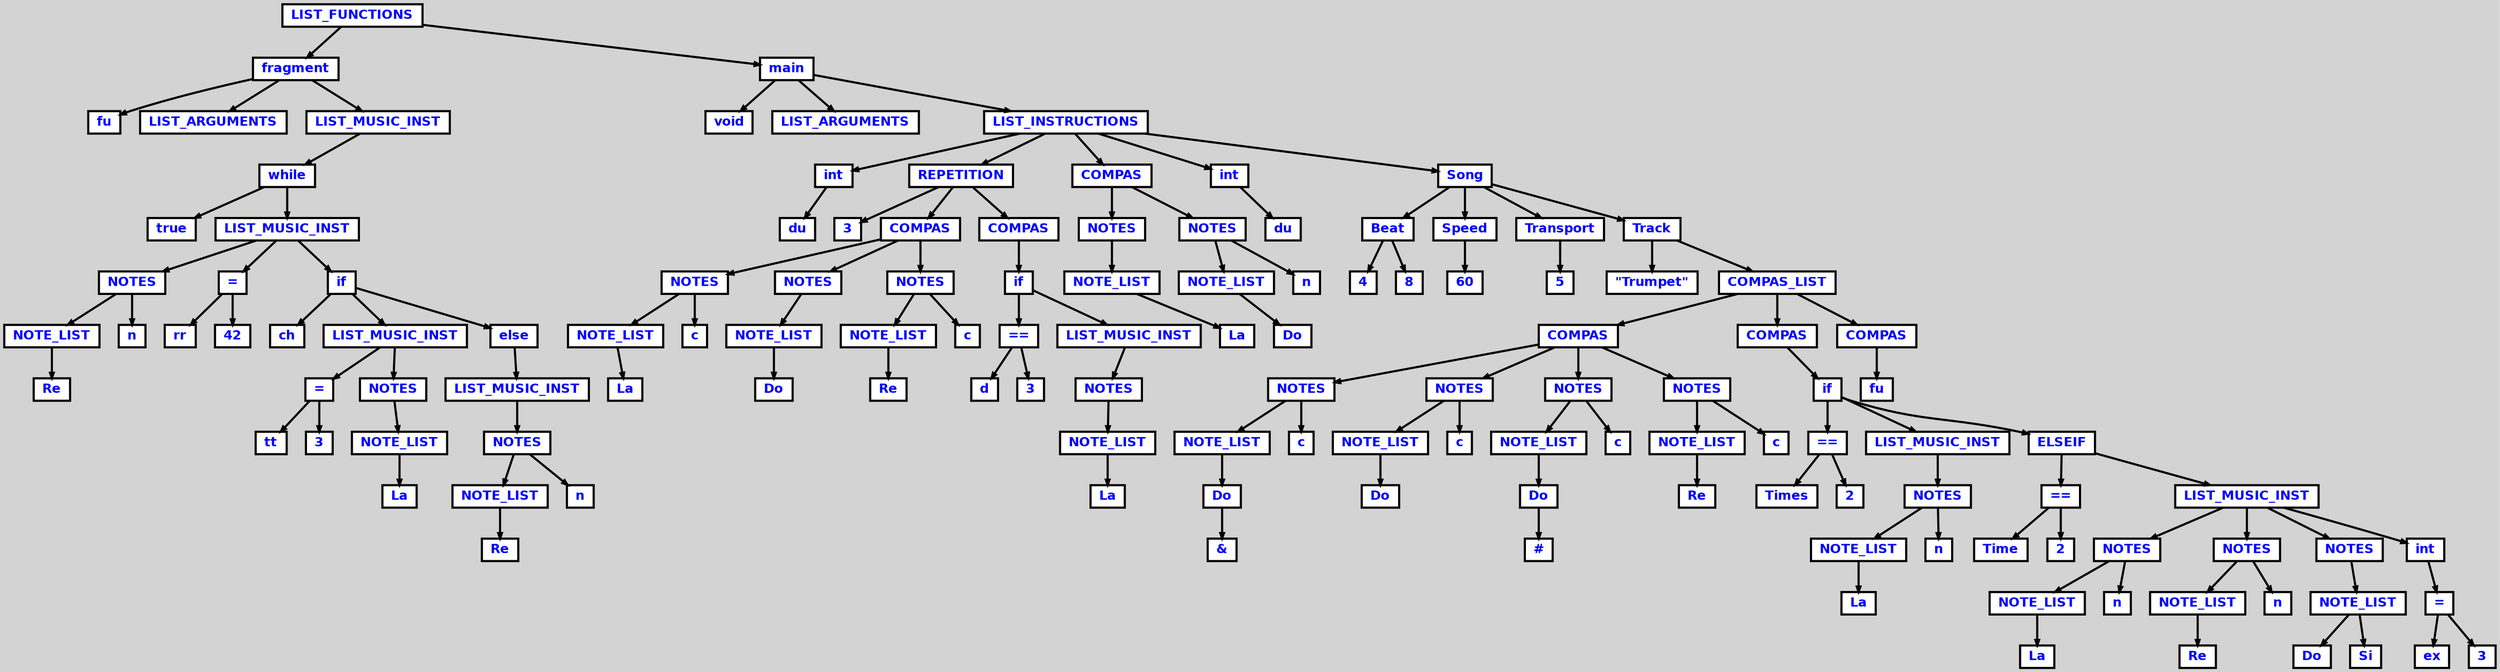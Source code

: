 digraph {

	ordering=out;
	ranksep=.4;
	bgcolor="lightgrey"; node [shape=box, fixedsize=false, fontsize=12, fontname="Helvetica-bold", fontcolor="blue"
		width=.25, height=.25, color="black", fillcolor="white", style="filled, solid, bold"];
	edge [arrowsize=.5, color="black", style="bold"]

  n0 [label="LIST_FUNCTIONS"];
  n1 [label="fragment"];
  n1 [label="fragment"];
  n2 [label="fu"];
  n3 [label="LIST_ARGUMENTS"];
  n4 [label="LIST_MUSIC_INST"];
  n4 [label="LIST_MUSIC_INST"];
  n5 [label="while"];
  n5 [label="while"];
  n6 [label="true"];
  n7 [label="LIST_MUSIC_INST"];
  n7 [label="LIST_MUSIC_INST"];
  n8 [label="NOTES"];
  n8 [label="NOTES"];
  n9 [label="NOTE_LIST"];
  n9 [label="NOTE_LIST"];
  n10 [label="Re"];
  n11 [label="n"];
  n12 [label="="];
  n12 [label="="];
  n13 [label="rr"];
  n14 [label="42"];
  n15 [label="if"];
  n15 [label="if"];
  n16 [label="ch"];
  n17 [label="LIST_MUSIC_INST"];
  n17 [label="LIST_MUSIC_INST"];
  n18 [label="="];
  n18 [label="="];
  n19 [label="tt"];
  n20 [label="3"];
  n21 [label="NOTES"];
  n21 [label="NOTES"];
  n22 [label="NOTE_LIST"];
  n22 [label="NOTE_LIST"];
  n23 [label="La"];
  n24 [label="else"];
  n24 [label="else"];
  n25 [label="LIST_MUSIC_INST"];
  n25 [label="LIST_MUSIC_INST"];
  n26 [label="NOTES"];
  n26 [label="NOTES"];
  n27 [label="NOTE_LIST"];
  n27 [label="NOTE_LIST"];
  n28 [label="Re"];
  n29 [label="n"];
  n30 [label="main"];
  n30 [label="main"];
  n31 [label="void"];
  n32 [label="LIST_ARGUMENTS"];
  n33 [label="LIST_INSTRUCTIONS"];
  n33 [label="LIST_INSTRUCTIONS"];
  n34 [label="int"];
  n34 [label="int"];
  n35 [label="du"];
  n36 [label="REPETITION"];
  n36 [label="REPETITION"];
  n37 [label="3"];
  n38 [label="COMPAS"];
  n38 [label="COMPAS"];
  n39 [label="NOTES"];
  n39 [label="NOTES"];
  n40 [label="NOTE_LIST"];
  n40 [label="NOTE_LIST"];
  n41 [label="La"];
  n42 [label="c"];
  n43 [label="NOTES"];
  n43 [label="NOTES"];
  n44 [label="NOTE_LIST"];
  n44 [label="NOTE_LIST"];
  n45 [label="Do"];
  n46 [label="NOTES"];
  n46 [label="NOTES"];
  n47 [label="NOTE_LIST"];
  n47 [label="NOTE_LIST"];
  n48 [label="Re"];
  n49 [label="c"];
  n50 [label="COMPAS"];
  n50 [label="COMPAS"];
  n51 [label="if"];
  n51 [label="if"];
  n52 [label="=="];
  n52 [label="=="];
  n53 [label="d"];
  n54 [label="3"];
  n55 [label="LIST_MUSIC_INST"];
  n55 [label="LIST_MUSIC_INST"];
  n56 [label="NOTES"];
  n56 [label="NOTES"];
  n57 [label="NOTE_LIST"];
  n57 [label="NOTE_LIST"];
  n58 [label="La"];
  n59 [label="COMPAS"];
  n59 [label="COMPAS"];
  n60 [label="NOTES"];
  n60 [label="NOTES"];
  n61 [label="NOTE_LIST"];
  n61 [label="NOTE_LIST"];
  n62 [label="La"];
  n63 [label="NOTES"];
  n63 [label="NOTES"];
  n64 [label="NOTE_LIST"];
  n64 [label="NOTE_LIST"];
  n65 [label="Do"];
  n66 [label="n"];
  n67 [label="int"];
  n67 [label="int"];
  n68 [label="du"];
  n69 [label="Song"];
  n69 [label="Song"];
  n70 [label="Beat"];
  n70 [label="Beat"];
  n71 [label="4"];
  n72 [label="8"];
  n73 [label="Speed"];
  n73 [label="Speed"];
  n74 [label="60"];
  n75 [label="Transport"];
  n75 [label="Transport"];
  n76 [label="5"];
  n77 [label="Track"];
  n77 [label="Track"];
  n78 [label="\"Trumpet\""];
  n79 [label="COMPAS_LIST"];
  n79 [label="COMPAS_LIST"];
  n80 [label="COMPAS"];
  n80 [label="COMPAS"];
  n81 [label="NOTES"];
  n81 [label="NOTES"];
  n82 [label="NOTE_LIST"];
  n82 [label="NOTE_LIST"];
  n83 [label="Do"];
  n83 [label="Do"];
  n84 [label="&"];
  n85 [label="c"];
  n86 [label="NOTES"];
  n86 [label="NOTES"];
  n87 [label="NOTE_LIST"];
  n87 [label="NOTE_LIST"];
  n88 [label="Do"];
  n89 [label="c"];
  n90 [label="NOTES"];
  n90 [label="NOTES"];
  n91 [label="NOTE_LIST"];
  n91 [label="NOTE_LIST"];
  n92 [label="Do"];
  n92 [label="Do"];
  n93 [label="#"];
  n94 [label="c"];
  n95 [label="NOTES"];
  n95 [label="NOTES"];
  n96 [label="NOTE_LIST"];
  n96 [label="NOTE_LIST"];
  n97 [label="Re"];
  n98 [label="c"];
  n99 [label="COMPAS"];
  n99 [label="COMPAS"];
  n100 [label="if"];
  n100 [label="if"];
  n101 [label="=="];
  n101 [label="=="];
  n102 [label="Times"];
  n103 [label="2"];
  n104 [label="LIST_MUSIC_INST"];
  n104 [label="LIST_MUSIC_INST"];
  n105 [label="NOTES"];
  n105 [label="NOTES"];
  n106 [label="NOTE_LIST"];
  n106 [label="NOTE_LIST"];
  n107 [label="La"];
  n108 [label="n"];
  n109 [label="ELSEIF"];
  n109 [label="ELSEIF"];
  n110 [label="=="];
  n110 [label="=="];
  n111 [label="Time"];
  n112 [label="2"];
  n113 [label="LIST_MUSIC_INST"];
  n113 [label="LIST_MUSIC_INST"];
  n114 [label="NOTES"];
  n114 [label="NOTES"];
  n115 [label="NOTE_LIST"];
  n115 [label="NOTE_LIST"];
  n116 [label="La"];
  n117 [label="n"];
  n118 [label="NOTES"];
  n118 [label="NOTES"];
  n119 [label="NOTE_LIST"];
  n119 [label="NOTE_LIST"];
  n120 [label="Re"];
  n121 [label="n"];
  n122 [label="NOTES"];
  n122 [label="NOTES"];
  n123 [label="NOTE_LIST"];
  n123 [label="NOTE_LIST"];
  n124 [label="Do"];
  n125 [label="Si"];
  n126 [label="int"];
  n126 [label="int"];
  n127 [label="="];
  n127 [label="="];
  n128 [label="ex"];
  n129 [label="3"];
  n130 [label="COMPAS"];
  n130 [label="COMPAS"];
  n131 [label="fu"];

  n0 -> n1 // "LIST_FUNCTIONS" -> "fragment"
  n1 -> n2 // "fragment" -> "fu"
  n1 -> n3 // "fragment" -> "LIST_ARGUMENTS"
  n1 -> n4 // "fragment" -> "LIST_MUSIC_INST"
  n4 -> n5 // "LIST_MUSIC_INST" -> "while"
  n5 -> n6 // "while" -> "true"
  n5 -> n7 // "while" -> "LIST_MUSIC_INST"
  n7 -> n8 // "LIST_MUSIC_INST" -> "NOTES"
  n8 -> n9 // "NOTES" -> "NOTE_LIST"
  n9 -> n10 // "NOTE_LIST" -> "Re"
  n8 -> n11 // "NOTES" -> "n"
  n7 -> n12 // "LIST_MUSIC_INST" -> "="
  n12 -> n13 // "=" -> "rr"
  n12 -> n14 // "=" -> "42"
  n7 -> n15 // "LIST_MUSIC_INST" -> "if"
  n15 -> n16 // "if" -> "ch"
  n15 -> n17 // "if" -> "LIST_MUSIC_INST"
  n17 -> n18 // "LIST_MUSIC_INST" -> "="
  n18 -> n19 // "=" -> "tt"
  n18 -> n20 // "=" -> "3"
  n17 -> n21 // "LIST_MUSIC_INST" -> "NOTES"
  n21 -> n22 // "NOTES" -> "NOTE_LIST"
  n22 -> n23 // "NOTE_LIST" -> "La"
  n15 -> n24 // "if" -> "else"
  n24 -> n25 // "else" -> "LIST_MUSIC_INST"
  n25 -> n26 // "LIST_MUSIC_INST" -> "NOTES"
  n26 -> n27 // "NOTES" -> "NOTE_LIST"
  n27 -> n28 // "NOTE_LIST" -> "Re"
  n26 -> n29 // "NOTES" -> "n"
  n0 -> n30 // "LIST_FUNCTIONS" -> "main"
  n30 -> n31 // "main" -> "void"
  n30 -> n32 // "main" -> "LIST_ARGUMENTS"
  n30 -> n33 // "main" -> "LIST_INSTRUCTIONS"
  n33 -> n34 // "LIST_INSTRUCTIONS" -> "int"
  n34 -> n35 // "int" -> "du"
  n33 -> n36 // "LIST_INSTRUCTIONS" -> "REPETITION"
  n36 -> n37 // "REPETITION" -> "3"
  n36 -> n38 // "REPETITION" -> "COMPAS"
  n38 -> n39 // "COMPAS" -> "NOTES"
  n39 -> n40 // "NOTES" -> "NOTE_LIST"
  n40 -> n41 // "NOTE_LIST" -> "La"
  n39 -> n42 // "NOTES" -> "c"
  n38 -> n43 // "COMPAS" -> "NOTES"
  n43 -> n44 // "NOTES" -> "NOTE_LIST"
  n44 -> n45 // "NOTE_LIST" -> "Do"
  n38 -> n46 // "COMPAS" -> "NOTES"
  n46 -> n47 // "NOTES" -> "NOTE_LIST"
  n47 -> n48 // "NOTE_LIST" -> "Re"
  n46 -> n49 // "NOTES" -> "c"
  n36 -> n50 // "REPETITION" -> "COMPAS"
  n50 -> n51 // "COMPAS" -> "if"
  n51 -> n52 // "if" -> "=="
  n52 -> n53 // "==" -> "d"
  n52 -> n54 // "==" -> "3"
  n51 -> n55 // "if" -> "LIST_MUSIC_INST"
  n55 -> n56 // "LIST_MUSIC_INST" -> "NOTES"
  n56 -> n57 // "NOTES" -> "NOTE_LIST"
  n57 -> n58 // "NOTE_LIST" -> "La"
  n33 -> n59 // "LIST_INSTRUCTIONS" -> "COMPAS"
  n59 -> n60 // "COMPAS" -> "NOTES"
  n60 -> n61 // "NOTES" -> "NOTE_LIST"
  n61 -> n62 // "NOTE_LIST" -> "La"
  n59 -> n63 // "COMPAS" -> "NOTES"
  n63 -> n64 // "NOTES" -> "NOTE_LIST"
  n64 -> n65 // "NOTE_LIST" -> "Do"
  n63 -> n66 // "NOTES" -> "n"
  n33 -> n67 // "LIST_INSTRUCTIONS" -> "int"
  n67 -> n68 // "int" -> "du"
  n33 -> n69 // "LIST_INSTRUCTIONS" -> "Song"
  n69 -> n70 // "Song" -> "Beat"
  n70 -> n71 // "Beat" -> "4"
  n70 -> n72 // "Beat" -> "8"
  n69 -> n73 // "Song" -> "Speed"
  n73 -> n74 // "Speed" -> "60"
  n69 -> n75 // "Song" -> "Transport"
  n75 -> n76 // "Transport" -> "5"
  n69 -> n77 // "Song" -> "Track"
  n77 -> n78 // "Track" -> "\"Trumpet\""
  n77 -> n79 // "Track" -> "COMPAS_LIST"
  n79 -> n80 // "COMPAS_LIST" -> "COMPAS"
  n80 -> n81 // "COMPAS" -> "NOTES"
  n81 -> n82 // "NOTES" -> "NOTE_LIST"
  n82 -> n83 // "NOTE_LIST" -> "Do"
  n83 -> n84 // "Do" -> "&"
  n81 -> n85 // "NOTES" -> "c"
  n80 -> n86 // "COMPAS" -> "NOTES"
  n86 -> n87 // "NOTES" -> "NOTE_LIST"
  n87 -> n88 // "NOTE_LIST" -> "Do"
  n86 -> n89 // "NOTES" -> "c"
  n80 -> n90 // "COMPAS" -> "NOTES"
  n90 -> n91 // "NOTES" -> "NOTE_LIST"
  n91 -> n92 // "NOTE_LIST" -> "Do"
  n92 -> n93 // "Do" -> "#"
  n90 -> n94 // "NOTES" -> "c"
  n80 -> n95 // "COMPAS" -> "NOTES"
  n95 -> n96 // "NOTES" -> "NOTE_LIST"
  n96 -> n97 // "NOTE_LIST" -> "Re"
  n95 -> n98 // "NOTES" -> "c"
  n79 -> n99 // "COMPAS_LIST" -> "COMPAS"
  n99 -> n100 // "COMPAS" -> "if"
  n100 -> n101 // "if" -> "=="
  n101 -> n102 // "==" -> "Times"
  n101 -> n103 // "==" -> "2"
  n100 -> n104 // "if" -> "LIST_MUSIC_INST"
  n104 -> n105 // "LIST_MUSIC_INST" -> "NOTES"
  n105 -> n106 // "NOTES" -> "NOTE_LIST"
  n106 -> n107 // "NOTE_LIST" -> "La"
  n105 -> n108 // "NOTES" -> "n"
  n100 -> n109 // "if" -> "ELSEIF"
  n109 -> n110 // "ELSEIF" -> "=="
  n110 -> n111 // "==" -> "Time"
  n110 -> n112 // "==" -> "2"
  n109 -> n113 // "ELSEIF" -> "LIST_MUSIC_INST"
  n113 -> n114 // "LIST_MUSIC_INST" -> "NOTES"
  n114 -> n115 // "NOTES" -> "NOTE_LIST"
  n115 -> n116 // "NOTE_LIST" -> "La"
  n114 -> n117 // "NOTES" -> "n"
  n113 -> n118 // "LIST_MUSIC_INST" -> "NOTES"
  n118 -> n119 // "NOTES" -> "NOTE_LIST"
  n119 -> n120 // "NOTE_LIST" -> "Re"
  n118 -> n121 // "NOTES" -> "n"
  n113 -> n122 // "LIST_MUSIC_INST" -> "NOTES"
  n122 -> n123 // "NOTES" -> "NOTE_LIST"
  n123 -> n124 // "NOTE_LIST" -> "Do"
  n123 -> n125 // "NOTE_LIST" -> "Si"
  n113 -> n126 // "LIST_MUSIC_INST" -> "int"
  n126 -> n127 // "int" -> "="
  n127 -> n128 // "=" -> "ex"
  n127 -> n129 // "=" -> "3"
  n79 -> n130 // "COMPAS_LIST" -> "COMPAS"
  n130 -> n131 // "COMPAS" -> "fu"

}

